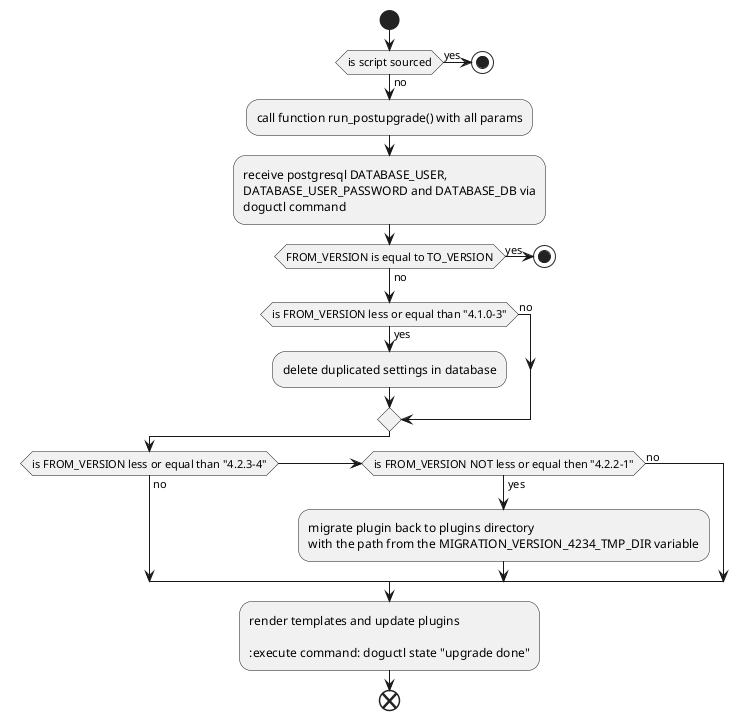 @startuml

start

if (is script sourced) then (yes)
    stop
else (no)
    :call function run_postupgrade() with all params;
endif


:receive postgresql DATABASE_USER,
DATABASE_USER_PASSWORD and DATABASE_DB via
doguctl command;


if (FROM_VERSION is equal to TO_VERSION) then (yes)
    stop
else (no)
endif

if (is FROM_VERSION less or equal than "4.1.0-3") then (yes)
:delete duplicated settings in database;
else (no)
endif

if (is FROM_VERSION less or equal than "4.2.3-4") then (no)
    elseif (is FROM_VERSION NOT less or equal then "4.2.2-1") then (yes)
        :migrate plugin back to plugins directory
        with the path from the MIGRATION_VERSION_4234_TMP_DIR variable;
    else (no)
endif

:render templates and update plugins

:execute command: doguctl state "upgrade done";

end

@enduml
